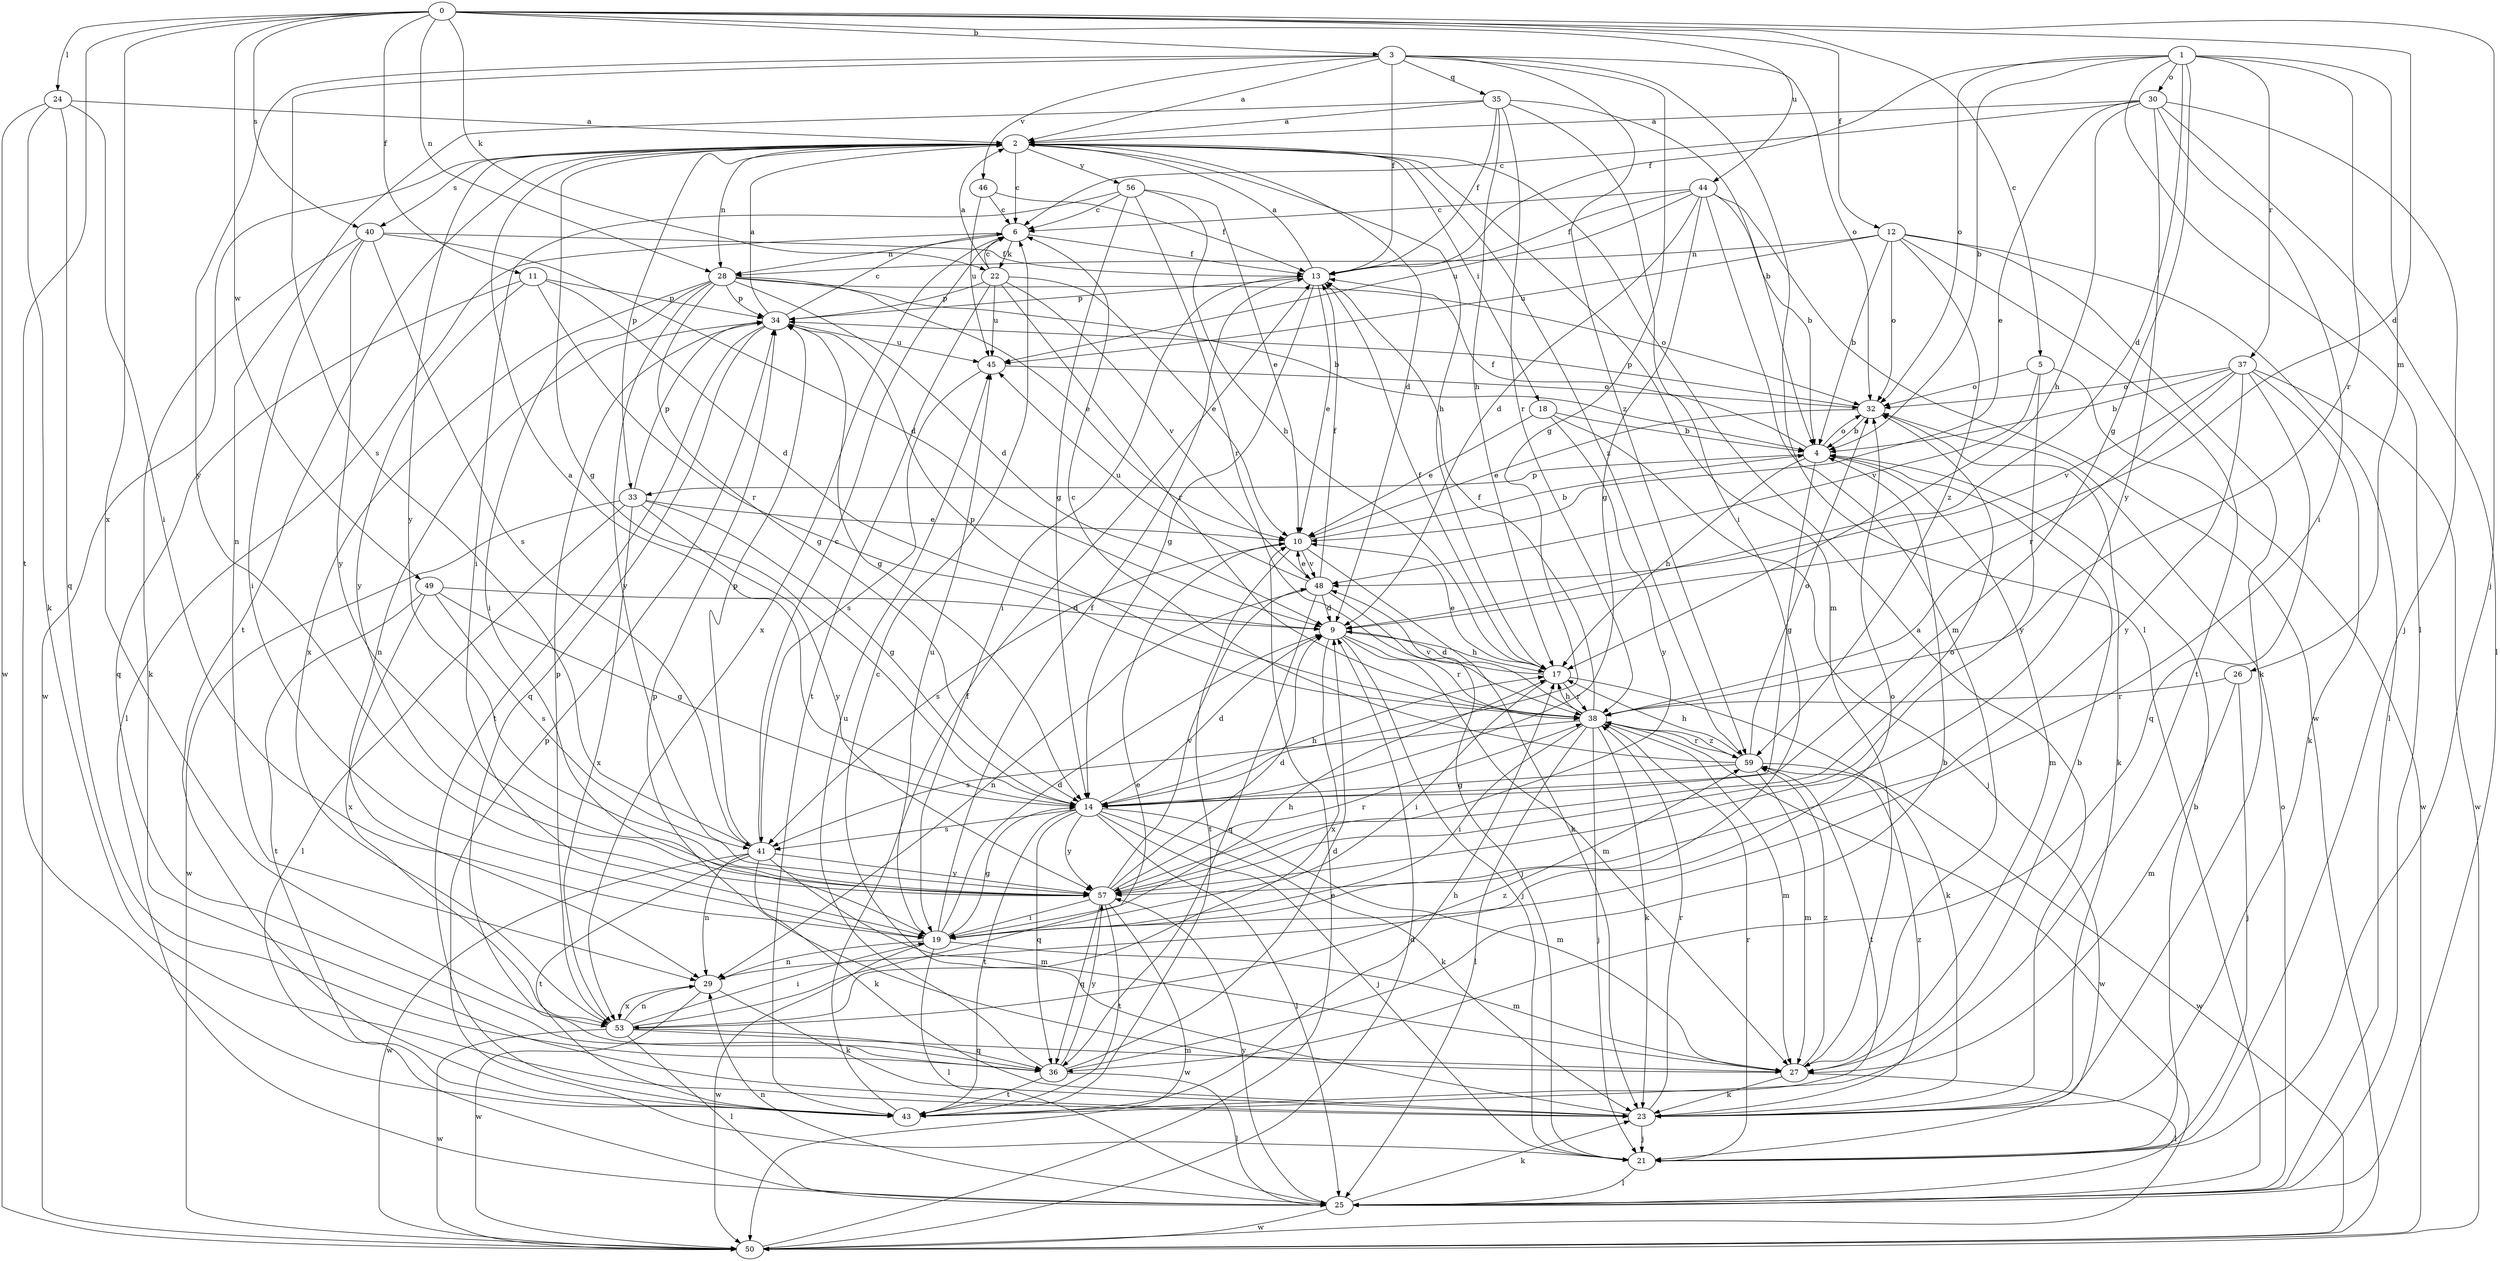 strict digraph  {
0;
1;
2;
3;
4;
5;
6;
9;
10;
11;
12;
13;
14;
17;
18;
19;
21;
22;
23;
24;
25;
26;
27;
28;
29;
30;
32;
33;
34;
35;
36;
37;
38;
40;
41;
43;
44;
45;
46;
48;
49;
50;
53;
56;
57;
59;
0 -> 3  [label=b];
0 -> 5  [label=c];
0 -> 9  [label=d];
0 -> 11  [label=f];
0 -> 12  [label=f];
0 -> 21  [label=j];
0 -> 22  [label=k];
0 -> 24  [label=l];
0 -> 28  [label=n];
0 -> 40  [label=s];
0 -> 43  [label=t];
0 -> 44  [label=u];
0 -> 49  [label=w];
0 -> 53  [label=x];
1 -> 4  [label=b];
1 -> 9  [label=d];
1 -> 13  [label=f];
1 -> 14  [label=g];
1 -> 25  [label=l];
1 -> 26  [label=m];
1 -> 30  [label=o];
1 -> 32  [label=o];
1 -> 37  [label=r];
1 -> 38  [label=r];
2 -> 6  [label=c];
2 -> 9  [label=d];
2 -> 14  [label=g];
2 -> 17  [label=h];
2 -> 18  [label=i];
2 -> 27  [label=m];
2 -> 28  [label=n];
2 -> 33  [label=p];
2 -> 40  [label=s];
2 -> 43  [label=t];
2 -> 50  [label=w];
2 -> 56  [label=y];
2 -> 57  [label=y];
2 -> 59  [label=z];
3 -> 2  [label=a];
3 -> 13  [label=f];
3 -> 14  [label=g];
3 -> 25  [label=l];
3 -> 32  [label=o];
3 -> 35  [label=q];
3 -> 41  [label=s];
3 -> 46  [label=v];
3 -> 57  [label=y];
3 -> 59  [label=z];
4 -> 13  [label=f];
4 -> 14  [label=g];
4 -> 17  [label=h];
4 -> 27  [label=m];
4 -> 32  [label=o];
4 -> 33  [label=p];
5 -> 32  [label=o];
5 -> 48  [label=v];
5 -> 50  [label=w];
5 -> 57  [label=y];
6 -> 13  [label=f];
6 -> 22  [label=k];
6 -> 25  [label=l];
6 -> 28  [label=n];
6 -> 53  [label=x];
9 -> 17  [label=h];
9 -> 21  [label=j];
9 -> 27  [label=m];
9 -> 38  [label=r];
9 -> 53  [label=x];
10 -> 4  [label=b];
10 -> 23  [label=k];
10 -> 41  [label=s];
10 -> 43  [label=t];
10 -> 48  [label=v];
11 -> 9  [label=d];
11 -> 34  [label=p];
11 -> 36  [label=q];
11 -> 38  [label=r];
11 -> 57  [label=y];
12 -> 4  [label=b];
12 -> 23  [label=k];
12 -> 25  [label=l];
12 -> 28  [label=n];
12 -> 32  [label=o];
12 -> 43  [label=t];
12 -> 45  [label=u];
12 -> 59  [label=z];
13 -> 2  [label=a];
13 -> 10  [label=e];
13 -> 14  [label=g];
13 -> 19  [label=i];
13 -> 34  [label=p];
14 -> 2  [label=a];
14 -> 9  [label=d];
14 -> 17  [label=h];
14 -> 21  [label=j];
14 -> 23  [label=k];
14 -> 25  [label=l];
14 -> 27  [label=m];
14 -> 36  [label=q];
14 -> 41  [label=s];
14 -> 43  [label=t];
14 -> 57  [label=y];
17 -> 9  [label=d];
17 -> 10  [label=e];
17 -> 13  [label=f];
17 -> 19  [label=i];
17 -> 23  [label=k];
17 -> 38  [label=r];
18 -> 4  [label=b];
18 -> 10  [label=e];
18 -> 21  [label=j];
18 -> 57  [label=y];
19 -> 9  [label=d];
19 -> 13  [label=f];
19 -> 14  [label=g];
19 -> 17  [label=h];
19 -> 25  [label=l];
19 -> 27  [label=m];
19 -> 29  [label=n];
19 -> 45  [label=u];
19 -> 50  [label=w];
21 -> 4  [label=b];
21 -> 25  [label=l];
21 -> 34  [label=p];
21 -> 38  [label=r];
22 -> 2  [label=a];
22 -> 6  [label=c];
22 -> 10  [label=e];
22 -> 34  [label=p];
22 -> 38  [label=r];
22 -> 43  [label=t];
22 -> 45  [label=u];
22 -> 48  [label=v];
23 -> 2  [label=a];
23 -> 6  [label=c];
23 -> 21  [label=j];
23 -> 38  [label=r];
23 -> 59  [label=z];
24 -> 2  [label=a];
24 -> 19  [label=i];
24 -> 23  [label=k];
24 -> 36  [label=q];
24 -> 50  [label=w];
25 -> 23  [label=k];
25 -> 29  [label=n];
25 -> 32  [label=o];
25 -> 50  [label=w];
25 -> 57  [label=y];
26 -> 21  [label=j];
26 -> 27  [label=m];
26 -> 38  [label=r];
27 -> 4  [label=b];
27 -> 23  [label=k];
27 -> 25  [label=l];
27 -> 34  [label=p];
27 -> 59  [label=z];
28 -> 4  [label=b];
28 -> 9  [label=d];
28 -> 10  [label=e];
28 -> 14  [label=g];
28 -> 19  [label=i];
28 -> 32  [label=o];
28 -> 34  [label=p];
28 -> 53  [label=x];
28 -> 57  [label=y];
29 -> 23  [label=k];
29 -> 32  [label=o];
29 -> 50  [label=w];
29 -> 53  [label=x];
30 -> 2  [label=a];
30 -> 6  [label=c];
30 -> 10  [label=e];
30 -> 17  [label=h];
30 -> 19  [label=i];
30 -> 21  [label=j];
30 -> 25  [label=l];
30 -> 57  [label=y];
32 -> 4  [label=b];
32 -> 10  [label=e];
32 -> 23  [label=k];
32 -> 34  [label=p];
33 -> 10  [label=e];
33 -> 14  [label=g];
33 -> 25  [label=l];
33 -> 34  [label=p];
33 -> 50  [label=w];
33 -> 53  [label=x];
33 -> 57  [label=y];
34 -> 2  [label=a];
34 -> 6  [label=c];
34 -> 14  [label=g];
34 -> 29  [label=n];
34 -> 36  [label=q];
34 -> 43  [label=t];
34 -> 45  [label=u];
35 -> 2  [label=a];
35 -> 4  [label=b];
35 -> 13  [label=f];
35 -> 17  [label=h];
35 -> 19  [label=i];
35 -> 29  [label=n];
35 -> 38  [label=r];
36 -> 4  [label=b];
36 -> 9  [label=d];
36 -> 25  [label=l];
36 -> 43  [label=t];
36 -> 45  [label=u];
36 -> 57  [label=y];
37 -> 4  [label=b];
37 -> 23  [label=k];
37 -> 32  [label=o];
37 -> 36  [label=q];
37 -> 38  [label=r];
37 -> 48  [label=v];
37 -> 50  [label=w];
37 -> 57  [label=y];
38 -> 13  [label=f];
38 -> 17  [label=h];
38 -> 19  [label=i];
38 -> 21  [label=j];
38 -> 23  [label=k];
38 -> 25  [label=l];
38 -> 27  [label=m];
38 -> 34  [label=p];
38 -> 41  [label=s];
38 -> 48  [label=v];
38 -> 50  [label=w];
38 -> 59  [label=z];
40 -> 9  [label=d];
40 -> 13  [label=f];
40 -> 19  [label=i];
40 -> 23  [label=k];
40 -> 41  [label=s];
40 -> 57  [label=y];
41 -> 6  [label=c];
41 -> 23  [label=k];
41 -> 27  [label=m];
41 -> 29  [label=n];
41 -> 34  [label=p];
41 -> 43  [label=t];
41 -> 50  [label=w];
41 -> 57  [label=y];
43 -> 13  [label=f];
43 -> 17  [label=h];
44 -> 4  [label=b];
44 -> 6  [label=c];
44 -> 9  [label=d];
44 -> 13  [label=f];
44 -> 14  [label=g];
44 -> 27  [label=m];
44 -> 45  [label=u];
44 -> 50  [label=w];
45 -> 32  [label=o];
45 -> 41  [label=s];
46 -> 6  [label=c];
46 -> 13  [label=f];
46 -> 45  [label=u];
48 -> 9  [label=d];
48 -> 10  [label=e];
48 -> 13  [label=f];
48 -> 21  [label=j];
48 -> 29  [label=n];
48 -> 36  [label=q];
48 -> 45  [label=u];
49 -> 9  [label=d];
49 -> 14  [label=g];
49 -> 41  [label=s];
49 -> 43  [label=t];
49 -> 53  [label=x];
50 -> 9  [label=d];
50 -> 10  [label=e];
53 -> 10  [label=e];
53 -> 19  [label=i];
53 -> 25  [label=l];
53 -> 27  [label=m];
53 -> 29  [label=n];
53 -> 34  [label=p];
53 -> 36  [label=q];
53 -> 50  [label=w];
53 -> 59  [label=z];
56 -> 6  [label=c];
56 -> 10  [label=e];
56 -> 14  [label=g];
56 -> 17  [label=h];
56 -> 19  [label=i];
56 -> 38  [label=r];
57 -> 9  [label=d];
57 -> 19  [label=i];
57 -> 32  [label=o];
57 -> 36  [label=q];
57 -> 38  [label=r];
57 -> 43  [label=t];
57 -> 48  [label=v];
57 -> 50  [label=w];
59 -> 6  [label=c];
59 -> 14  [label=g];
59 -> 17  [label=h];
59 -> 27  [label=m];
59 -> 32  [label=o];
59 -> 38  [label=r];
59 -> 43  [label=t];
59 -> 50  [label=w];
}
